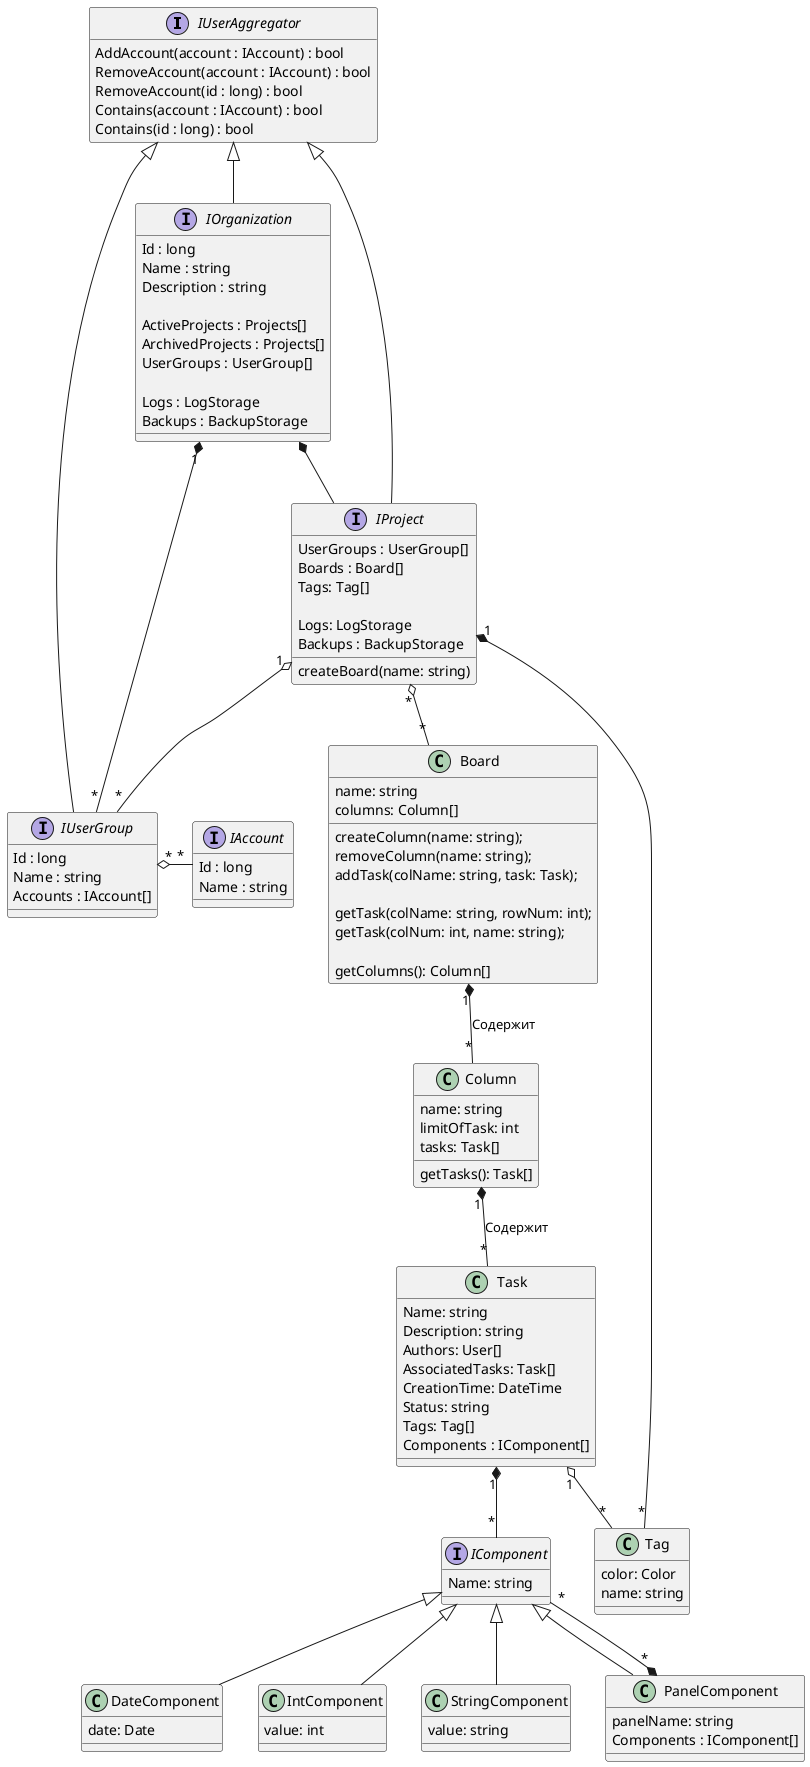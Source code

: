 @startumlProject

interface IUserAggregator {
    AddAccount(account : IAccount) : bool
    RemoveAccount(account : IAccount) : bool
    RemoveAccount(id : long) : bool
    Contains(account : IAccount) : bool
    Contains(id : long) : bool
}
hide IUserAggregator fields

'''''''''''''''''''''''''''''''''''''''''''''''''''''''''''''''''''''''' ACCOUNTS

interface IUserGroup {
    Id : long
    Name : string
    Accounts : IAccount[]
}
IUserAggregator <|-- IUserGroup
IOrganization "1" *-- "*" IUserGroup
IProject "1" o-- "*" IUserGroup

interface IAccount {
    Id : long    
    Name : string
}
IUserGroup "*" o- "*" IAccount

'''''''''''''''''''''''''''''''''''''''''''''''''''''''''''''''''''''''' ORGANIZATION

interface IOrganization {
    Id : long
    Name : string
    Description : string
    
    ActiveProjects : Projects[]
    ArchivedProjects : Projects[]
    UserGroups : UserGroup[]
     
    Logs : LogStorage
    Backups : BackupStorage
}
IUserAggregator <|-- IOrganization

'''''''''''''''''''''''''''''''''''''''''''''''''''''''''''''''''''''''' PROJECT

interface IProject 
{
    UserGroups : UserGroup[]
    Boards : Board[]
    Tags: Tag[]

    Logs: LogStorage
    Backups : BackupStorage

    createBoard(name: string)
}
IUserAggregator <|-- IProject
IOrganization *-- IProject

'class Project
'{
'
'}
'IProject <|-- Project

'''''''''''''''''''''''''''''''''''''''''''''''''''''''''''''''''''''''' BOARD

class Board
{
    name: string
    columns: Column[]

    createColumn(name: string);
    removeColumn(name: string);
    addTask(colName: string, task: Task);

    ''''''''''''''' ????
    getTask(colName: string, rowNum: int); 
    getTask(colNum: int, name: string);
    '''''''''''''''

    getColumns(): Column[]
}
IProject "*" o-- "*" Board

'''''''''''''''''''''''''''''

class Column
{
    name: string
    limitOfTask: int
    tasks: Task[]

    getTasks(): Task[]
}

'''''''''''''''''''''''''''''

class Task
{
    Name: string
    Description: string
    Authors: User[]
    AssociatedTasks: Task[]
    CreationTime: DateTime
    Status: string
    Tags: Tag[]
    Components : IComponent[]
}

Task "1" *-- "*" IComponent

'''''''''''''''''''''''''''''

interface IComponent
{
    Name: string
}

class DateComponent
{
    date: Date
}

class IntComponent
{
    value: int
}

class StringComponent
{
    value: string
}

class PanelComponent
{
    panelName: string
    Components : IComponent[]
}

IComponent <|-- DateComponent
IComponent <|-- IntComponent
IComponent <|-- StringComponent
IComponent <|-- PanelComponent
PanelComponent "*" *-- "*" IComponent

'''''''''''''''''''''''''''''```

class Tag
{
    color: Color
    name: string
}
IProject "1" *-- "*" Tag

Board "1" *-- "*" Column : Содержит
Column "1" *-- "*" Task : Содержит
Task "1" o-- "*" Tag

@enduml
